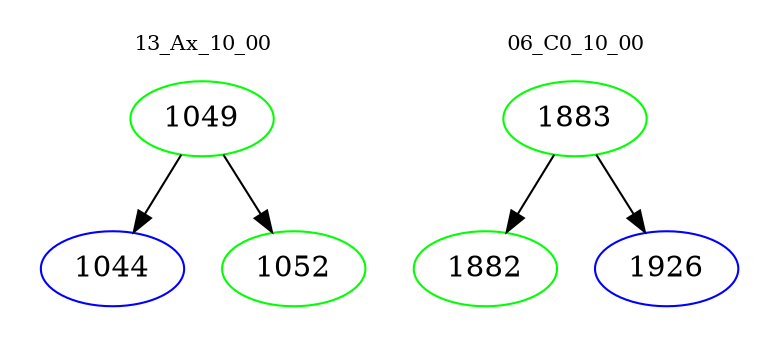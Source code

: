 digraph{
subgraph cluster_0 {
color = white
label = "13_Ax_10_00";
fontsize=10;
T0_1049 [label="1049", color="green"]
T0_1049 -> T0_1044 [color="black"]
T0_1044 [label="1044", color="blue"]
T0_1049 -> T0_1052 [color="black"]
T0_1052 [label="1052", color="green"]
}
subgraph cluster_1 {
color = white
label = "06_C0_10_00";
fontsize=10;
T1_1883 [label="1883", color="green"]
T1_1883 -> T1_1882 [color="black"]
T1_1882 [label="1882", color="green"]
T1_1883 -> T1_1926 [color="black"]
T1_1926 [label="1926", color="blue"]
}
}
